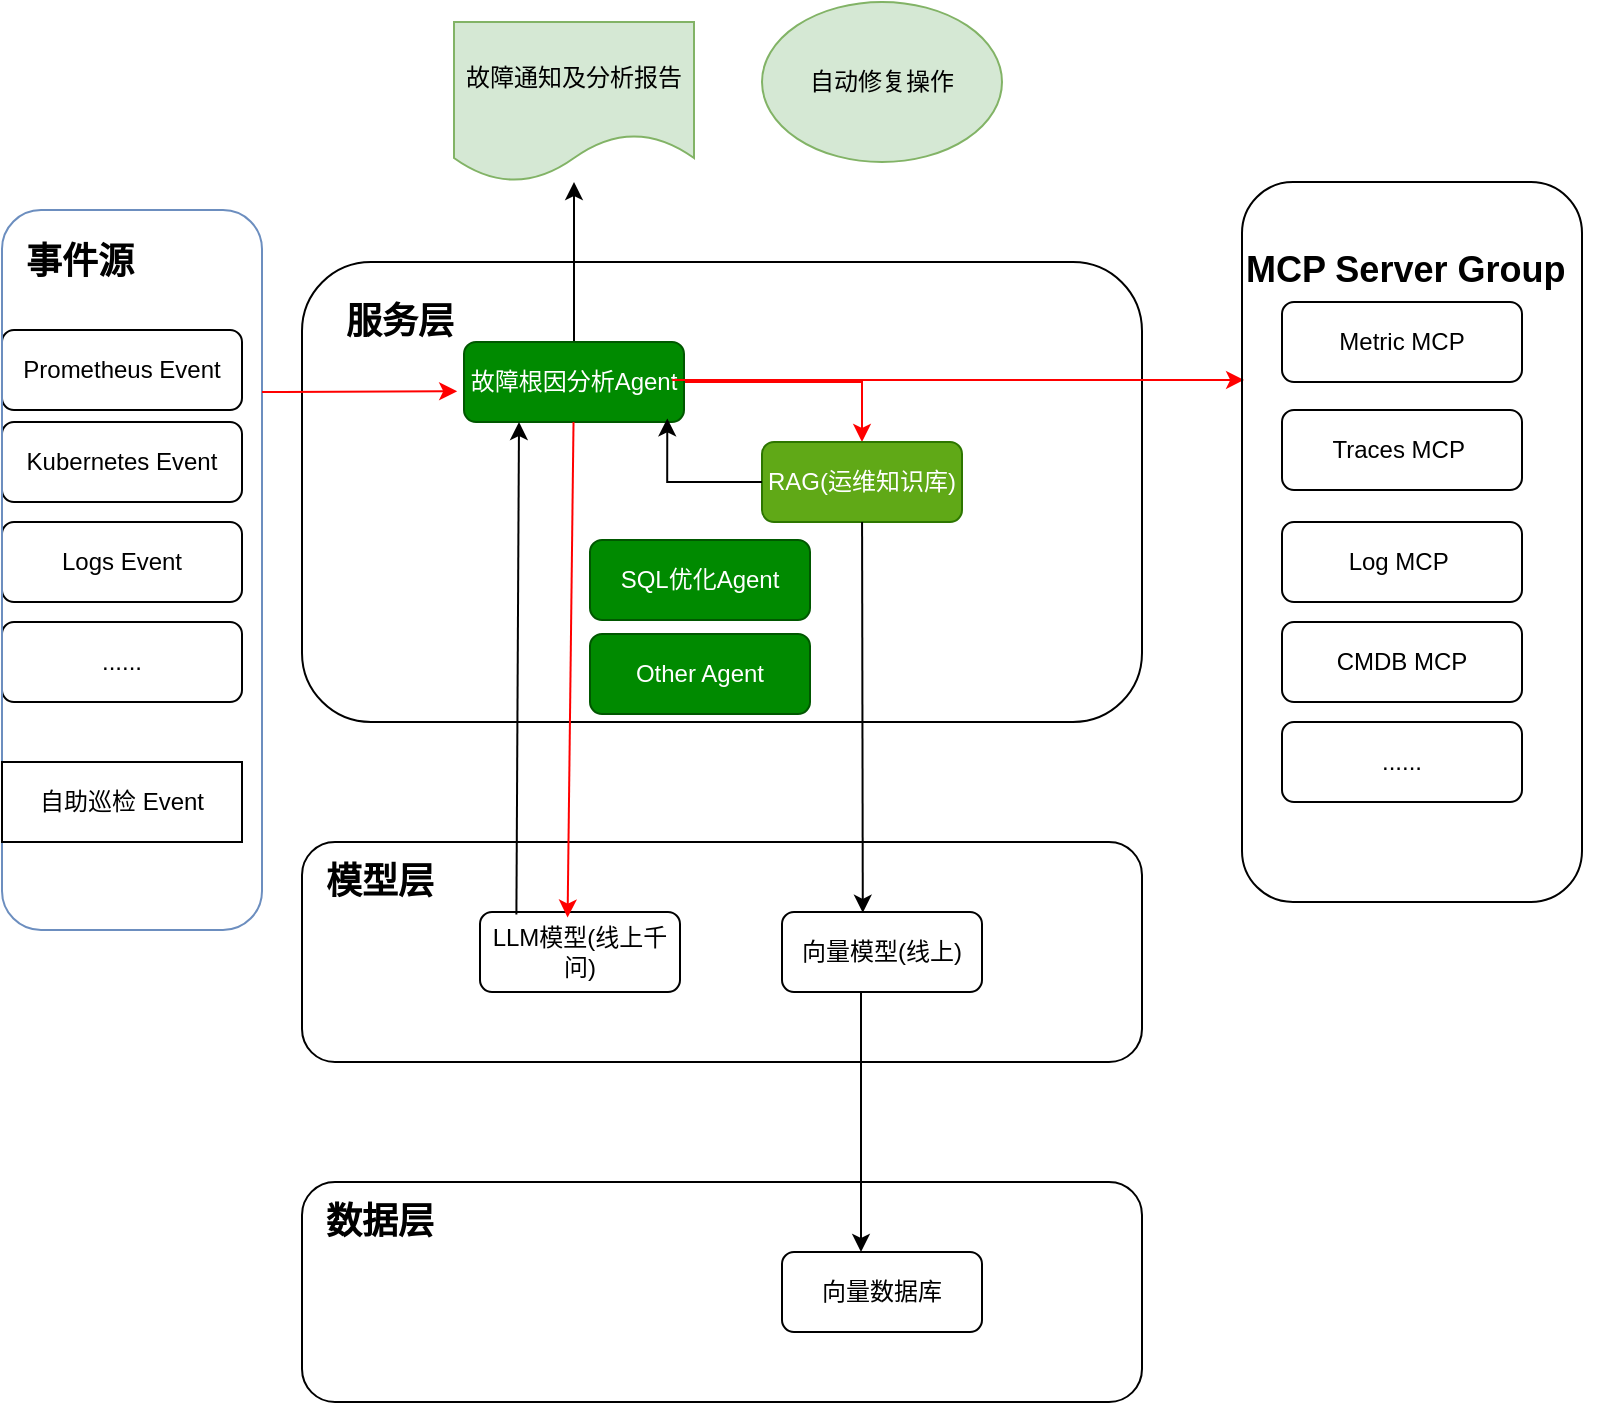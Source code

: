 <mxfile version="22.1.22" type="embed">
  <diagram id="C5RBs43oDa-KdzZeNtuy" name="Page-1">
    <mxGraphModel dx="1089" dy="752" grid="1" gridSize="10" guides="1" tooltips="1" connect="1" arrows="1" fold="1" page="1" pageScale="1" pageWidth="827" pageHeight="1169" math="0" shadow="0">
      <root>
        <mxCell id="WIyWlLk6GJQsqaUBKTNV-0" />
        <mxCell id="WIyWlLk6GJQsqaUBKTNV-1" parent="WIyWlLk6GJQsqaUBKTNV-0" />
        <mxCell id="WIyWlLk6GJQsqaUBKTNV-3" value="Prometheus Event" style="rounded=1;whiteSpace=wrap;html=1;fontSize=12;glass=0;strokeWidth=1;shadow=0;" parent="WIyWlLk6GJQsqaUBKTNV-1" vertex="1">
          <mxGeometry x="10" y="354" width="120" height="40" as="geometry" />
        </mxCell>
        <mxCell id="WIyWlLk6GJQsqaUBKTNV-7" value="Metric MCP" style="rounded=1;whiteSpace=wrap;html=1;fontSize=12;glass=0;strokeWidth=1;shadow=0;" parent="WIyWlLk6GJQsqaUBKTNV-1" vertex="1">
          <mxGeometry x="650" y="340" width="120" height="40" as="geometry" />
        </mxCell>
        <mxCell id="WIyWlLk6GJQsqaUBKTNV-12" value="Traces MCP&amp;nbsp;" style="rounded=1;whiteSpace=wrap;html=1;fontSize=12;glass=0;strokeWidth=1;shadow=0;" parent="WIyWlLk6GJQsqaUBKTNV-1" vertex="1">
          <mxGeometry x="650" y="394" width="120" height="40" as="geometry" />
        </mxCell>
        <mxCell id="DCv8caVDf4fOnWX55zON-0" value="Log MCP&amp;nbsp;" style="rounded=1;whiteSpace=wrap;html=1;fontSize=12;glass=0;strokeWidth=1;shadow=0;" parent="WIyWlLk6GJQsqaUBKTNV-1" vertex="1">
          <mxGeometry x="650" y="450" width="120" height="40" as="geometry" />
        </mxCell>
        <mxCell id="DCv8caVDf4fOnWX55zON-2" value="" style="rounded=1;whiteSpace=wrap;html=1;fillColor=none;" parent="WIyWlLk6GJQsqaUBKTNV-1" vertex="1">
          <mxGeometry x="160" y="780" width="420" height="110" as="geometry" />
        </mxCell>
        <mxCell id="DCv8caVDf4fOnWX55zON-3" value="&lt;h2&gt;&lt;b&gt;数据层&lt;/b&gt;&lt;/h2&gt;" style="text;html=1;align=left;verticalAlign=middle;resizable=0;points=[];autosize=1;strokeColor=none;fillColor=none;" parent="WIyWlLk6GJQsqaUBKTNV-1" vertex="1">
          <mxGeometry x="170" y="770" width="80" height="60" as="geometry" />
        </mxCell>
        <mxCell id="DCv8caVDf4fOnWX55zON-4" value="" style="rounded=1;whiteSpace=wrap;html=1;fillColor=none;" parent="WIyWlLk6GJQsqaUBKTNV-1" vertex="1">
          <mxGeometry x="160" y="610" width="420" height="110" as="geometry" />
        </mxCell>
        <mxCell id="DCv8caVDf4fOnWX55zON-5" value="" style="rounded=1;whiteSpace=wrap;html=1;fillColor=none;" parent="WIyWlLk6GJQsqaUBKTNV-1" vertex="1">
          <mxGeometry x="160" y="320" width="420" height="230" as="geometry" />
        </mxCell>
        <mxCell id="DCv8caVDf4fOnWX55zON-6" value="&lt;h2&gt;&lt;b&gt;模型层&lt;/b&gt;&lt;/h2&gt;" style="text;html=1;align=left;verticalAlign=middle;resizable=0;points=[];autosize=1;strokeColor=none;fillColor=none;" parent="WIyWlLk6GJQsqaUBKTNV-1" vertex="1">
          <mxGeometry x="170" y="600" width="80" height="60" as="geometry" />
        </mxCell>
        <mxCell id="DCv8caVDf4fOnWX55zON-7" value="&lt;h2&gt;服务层&lt;/h2&gt;" style="text;html=1;align=left;verticalAlign=middle;resizable=0;points=[];autosize=1;strokeColor=none;fillColor=none;" parent="WIyWlLk6GJQsqaUBKTNV-1" vertex="1">
          <mxGeometry x="180" y="320" width="80" height="60" as="geometry" />
        </mxCell>
        <mxCell id="DCv8caVDf4fOnWX55zON-8" value="向量数据库" style="rounded=1;whiteSpace=wrap;html=1;fontSize=12;glass=0;strokeWidth=1;shadow=0;" parent="WIyWlLk6GJQsqaUBKTNV-1" vertex="1">
          <mxGeometry x="400" y="815" width="100" height="40" as="geometry" />
        </mxCell>
        <mxCell id="DCv8caVDf4fOnWX55zON-18" style="edgeStyle=orthogonalEdgeStyle;rounded=0;orthogonalLoop=1;jettySize=auto;html=1;entryX=0.4;entryY=0;entryDx=0;entryDy=0;entryPerimeter=0;" parent="WIyWlLk6GJQsqaUBKTNV-1" edge="1">
          <mxGeometry relative="1" as="geometry">
            <mxPoint x="439.5" y="815" as="targetPoint" />
            <mxPoint x="439.5" y="685" as="sourcePoint" />
          </mxGeometry>
        </mxCell>
        <mxCell id="DCv8caVDf4fOnWX55zON-9" value="向量模型(线上)" style="rounded=1;whiteSpace=wrap;html=1;fontSize=12;glass=0;strokeWidth=1;shadow=0;" parent="WIyWlLk6GJQsqaUBKTNV-1" vertex="1">
          <mxGeometry x="400" y="645" width="100" height="40" as="geometry" />
        </mxCell>
        <mxCell id="DCv8caVDf4fOnWX55zON-10" value="LLM模型(线上千问)" style="rounded=1;whiteSpace=wrap;html=1;fontSize=12;glass=0;strokeWidth=1;shadow=0;" parent="WIyWlLk6GJQsqaUBKTNV-1" vertex="1">
          <mxGeometry x="249" y="645" width="100" height="40" as="geometry" />
        </mxCell>
        <mxCell id="DCv8caVDf4fOnWX55zON-27" style="edgeStyle=orthogonalEdgeStyle;rounded=0;orthogonalLoop=1;jettySize=auto;html=1;" parent="WIyWlLk6GJQsqaUBKTNV-1" source="DCv8caVDf4fOnWX55zON-11" target="DCv8caVDf4fOnWX55zON-26" edge="1">
          <mxGeometry relative="1" as="geometry" />
        </mxCell>
        <mxCell id="DCv8caVDf4fOnWX55zON-43" style="edgeStyle=orthogonalEdgeStyle;rounded=0;orthogonalLoop=1;jettySize=auto;html=1;exitX=1;exitY=0.5;exitDx=0;exitDy=0;" parent="WIyWlLk6GJQsqaUBKTNV-1" source="DCv8caVDf4fOnWX55zON-11" edge="1">
          <mxGeometry relative="1" as="geometry">
            <mxPoint x="351" y="380" as="targetPoint" />
          </mxGeometry>
        </mxCell>
        <mxCell id="DCv8caVDf4fOnWX55zON-45" style="edgeStyle=orthogonalEdgeStyle;rounded=0;orthogonalLoop=1;jettySize=auto;html=1;strokeColor=#FF0000;" parent="WIyWlLk6GJQsqaUBKTNV-1" source="DCv8caVDf4fOnWX55zON-11" target="DCv8caVDf4fOnWX55zON-19" edge="1">
          <mxGeometry relative="1" as="geometry" />
        </mxCell>
        <mxCell id="DCv8caVDf4fOnWX55zON-11" value="故障根因分析Agent" style="rounded=1;whiteSpace=wrap;html=1;fontSize=12;glass=0;strokeWidth=1;shadow=0;fillColor=#008a00;fontColor=#ffffff;strokeColor=#005700;" parent="WIyWlLk6GJQsqaUBKTNV-1" vertex="1">
          <mxGeometry x="241" y="360" width="110" height="40" as="geometry" />
        </mxCell>
        <mxCell id="DCv8caVDf4fOnWX55zON-13" value="&lt;h2&gt;MCP Server Group&lt;/h2&gt;" style="text;html=1;align=left;verticalAlign=middle;resizable=0;points=[];autosize=1;strokeColor=none;fillColor=none;" parent="WIyWlLk6GJQsqaUBKTNV-1" vertex="1">
          <mxGeometry x="630" y="294" width="180" height="60" as="geometry" />
        </mxCell>
        <mxCell id="DCv8caVDf4fOnWX55zON-19" value="RAG(运维知识库)" style="rounded=1;whiteSpace=wrap;html=1;fontSize=12;glass=0;strokeWidth=1;shadow=0;fillColor=#60a917;fontColor=#ffffff;strokeColor=#2D7600;" parent="WIyWlLk6GJQsqaUBKTNV-1" vertex="1">
          <mxGeometry x="390" y="410" width="100" height="40" as="geometry" />
        </mxCell>
        <mxCell id="DCv8caVDf4fOnWX55zON-20" style="rounded=0;orthogonalLoop=1;jettySize=auto;html=1;entryX=0.404;entryY=0.01;entryDx=0;entryDy=0;entryPerimeter=0;" parent="WIyWlLk6GJQsqaUBKTNV-1" source="DCv8caVDf4fOnWX55zON-19" target="DCv8caVDf4fOnWX55zON-9" edge="1">
          <mxGeometry relative="1" as="geometry" />
        </mxCell>
        <mxCell id="DCv8caVDf4fOnWX55zON-23" style="rounded=0;orthogonalLoop=1;jettySize=auto;html=1;exitX=0.182;exitY=0.03;exitDx=0;exitDy=0;entryX=0.25;entryY=1;entryDx=0;entryDy=0;exitPerimeter=0;" parent="WIyWlLk6GJQsqaUBKTNV-1" source="DCv8caVDf4fOnWX55zON-10" target="DCv8caVDf4fOnWX55zON-11" edge="1">
          <mxGeometry relative="1" as="geometry">
            <mxPoint x="279" y="645" as="sourcePoint" />
            <mxPoint x="274" y="410" as="targetPoint" />
          </mxGeometry>
        </mxCell>
        <mxCell id="DCv8caVDf4fOnWX55zON-25" style="edgeStyle=orthogonalEdgeStyle;rounded=0;orthogonalLoop=1;jettySize=auto;html=1;entryX=0.017;entryY=0.333;entryDx=0;entryDy=0;entryPerimeter=0;strokeColor=#FF0000;" parent="WIyWlLk6GJQsqaUBKTNV-1" edge="1">
          <mxGeometry relative="1" as="geometry">
            <mxPoint x="345" y="379" as="sourcePoint" />
            <mxPoint x="631.06" y="378.98" as="targetPoint" />
          </mxGeometry>
        </mxCell>
        <mxCell id="DCv8caVDf4fOnWX55zON-26" value="故障通知及分析报告" style="shape=document;whiteSpace=wrap;html=1;boundedLbl=1;fillColor=#d5e8d4;strokeColor=#82b366;" parent="WIyWlLk6GJQsqaUBKTNV-1" vertex="1">
          <mxGeometry x="236" y="200" width="120" height="80" as="geometry" />
        </mxCell>
        <mxCell id="DCv8caVDf4fOnWX55zON-28" style="edgeStyle=orthogonalEdgeStyle;rounded=0;orthogonalLoop=1;jettySize=auto;html=1;entryX=0.924;entryY=0.955;entryDx=0;entryDy=0;entryPerimeter=0;" parent="WIyWlLk6GJQsqaUBKTNV-1" source="DCv8caVDf4fOnWX55zON-19" target="DCv8caVDf4fOnWX55zON-11" edge="1">
          <mxGeometry relative="1" as="geometry" />
        </mxCell>
        <mxCell id="DCv8caVDf4fOnWX55zON-29" value="Kubernetes Event" style="rounded=1;whiteSpace=wrap;html=1;fontSize=12;glass=0;strokeWidth=1;shadow=0;" parent="WIyWlLk6GJQsqaUBKTNV-1" vertex="1">
          <mxGeometry x="10" y="400" width="120" height="40" as="geometry" />
        </mxCell>
        <mxCell id="DCv8caVDf4fOnWX55zON-30" value="Logs Event" style="rounded=1;whiteSpace=wrap;html=1;fontSize=12;glass=0;strokeWidth=1;shadow=0;" parent="WIyWlLk6GJQsqaUBKTNV-1" vertex="1">
          <mxGeometry x="10" y="450" width="120" height="40" as="geometry" />
        </mxCell>
        <mxCell id="DCv8caVDf4fOnWX55zON-31" value="......" style="rounded=1;whiteSpace=wrap;html=1;fontSize=12;glass=0;strokeWidth=1;shadow=0;" parent="WIyWlLk6GJQsqaUBKTNV-1" vertex="1">
          <mxGeometry x="10" y="500" width="120" height="40" as="geometry" />
        </mxCell>
        <mxCell id="DCv8caVDf4fOnWX55zON-35" value="CMDB MCP" style="rounded=1;whiteSpace=wrap;html=1;fontSize=12;glass=0;strokeWidth=1;shadow=0;" parent="WIyWlLk6GJQsqaUBKTNV-1" vertex="1">
          <mxGeometry x="650" y="500" width="120" height="40" as="geometry" />
        </mxCell>
        <mxCell id="DCv8caVDf4fOnWX55zON-36" value="&lt;h2&gt;事件源&lt;/h2&gt;" style="text;html=1;align=left;verticalAlign=middle;resizable=0;points=[];autosize=1;strokeColor=none;fillColor=none;" parent="WIyWlLk6GJQsqaUBKTNV-1" vertex="1">
          <mxGeometry x="20" y="290" width="80" height="60" as="geometry" />
        </mxCell>
        <mxCell id="DCv8caVDf4fOnWX55zON-37" value="" style="rounded=1;whiteSpace=wrap;html=1;fillColor=none;strokeColor=#6c8ebf;" parent="WIyWlLk6GJQsqaUBKTNV-1" vertex="1">
          <mxGeometry x="10" y="294" width="130" height="360" as="geometry" />
        </mxCell>
        <mxCell id="DCv8caVDf4fOnWX55zON-38" value="" style="rounded=1;whiteSpace=wrap;html=1;fillColor=none;" parent="WIyWlLk6GJQsqaUBKTNV-1" vertex="1">
          <mxGeometry x="630" y="280" width="170" height="360" as="geometry" />
        </mxCell>
        <mxCell id="DCv8caVDf4fOnWX55zON-40" style="rounded=0;orthogonalLoop=1;jettySize=auto;html=1;entryX=0.438;entryY=0.07;entryDx=0;entryDy=0;entryPerimeter=0;strokeColor=#FF0000;" parent="WIyWlLk6GJQsqaUBKTNV-1" source="DCv8caVDf4fOnWX55zON-11" target="DCv8caVDf4fOnWX55zON-10" edge="1">
          <mxGeometry relative="1" as="geometry" />
        </mxCell>
        <mxCell id="DCv8caVDf4fOnWX55zON-41" style="edgeStyle=orthogonalEdgeStyle;rounded=0;orthogonalLoop=1;jettySize=auto;html=1;entryX=0.72;entryY=1.077;entryDx=0;entryDy=0;entryPerimeter=0;strokeColor=#FF0000;" parent="WIyWlLk6GJQsqaUBKTNV-1" source="DCv8caVDf4fOnWX55zON-37" target="DCv8caVDf4fOnWX55zON-7" edge="1">
          <mxGeometry relative="1" as="geometry">
            <Array as="points">
              <mxPoint x="150" y="385" />
              <mxPoint x="150" y="385" />
            </Array>
          </mxGeometry>
        </mxCell>
        <mxCell id="DCv8caVDf4fOnWX55zON-44" value="SQL优化Agent" style="rounded=1;whiteSpace=wrap;html=1;fontSize=12;glass=0;strokeWidth=1;shadow=0;fillColor=#008a00;fontColor=#ffffff;strokeColor=#005700;" parent="WIyWlLk6GJQsqaUBKTNV-1" vertex="1">
          <mxGeometry x="304" y="459" width="110" height="40" as="geometry" />
        </mxCell>
        <mxCell id="0" value="自助巡检 Event" style="rounded=0;whiteSpace=wrap;html=1;" vertex="1" parent="WIyWlLk6GJQsqaUBKTNV-1">
          <mxGeometry x="10" y="570" width="120" height="40" as="geometry" />
        </mxCell>
        <mxCell id="3" value="自动修复操作" style="ellipse;whiteSpace=wrap;html=1;fillColor=#d5e8d4;strokeColor=#82b366;" vertex="1" parent="WIyWlLk6GJQsqaUBKTNV-1">
          <mxGeometry x="390" y="190" width="120" height="80" as="geometry" />
        </mxCell>
        <mxCell id="4" value="Other Agent" style="rounded=1;whiteSpace=wrap;html=1;fontSize=12;glass=0;strokeWidth=1;shadow=0;fillColor=#008a00;fontColor=#ffffff;strokeColor=#005700;" vertex="1" parent="WIyWlLk6GJQsqaUBKTNV-1">
          <mxGeometry x="304" y="506" width="110" height="40" as="geometry" />
        </mxCell>
        <mxCell id="5" value="......" style="rounded=1;whiteSpace=wrap;html=1;fontSize=12;glass=0;strokeWidth=1;shadow=0;" vertex="1" parent="WIyWlLk6GJQsqaUBKTNV-1">
          <mxGeometry x="650" y="550" width="120" height="40" as="geometry" />
        </mxCell>
      </root>
    </mxGraphModel>
  </diagram>
</mxfile>
